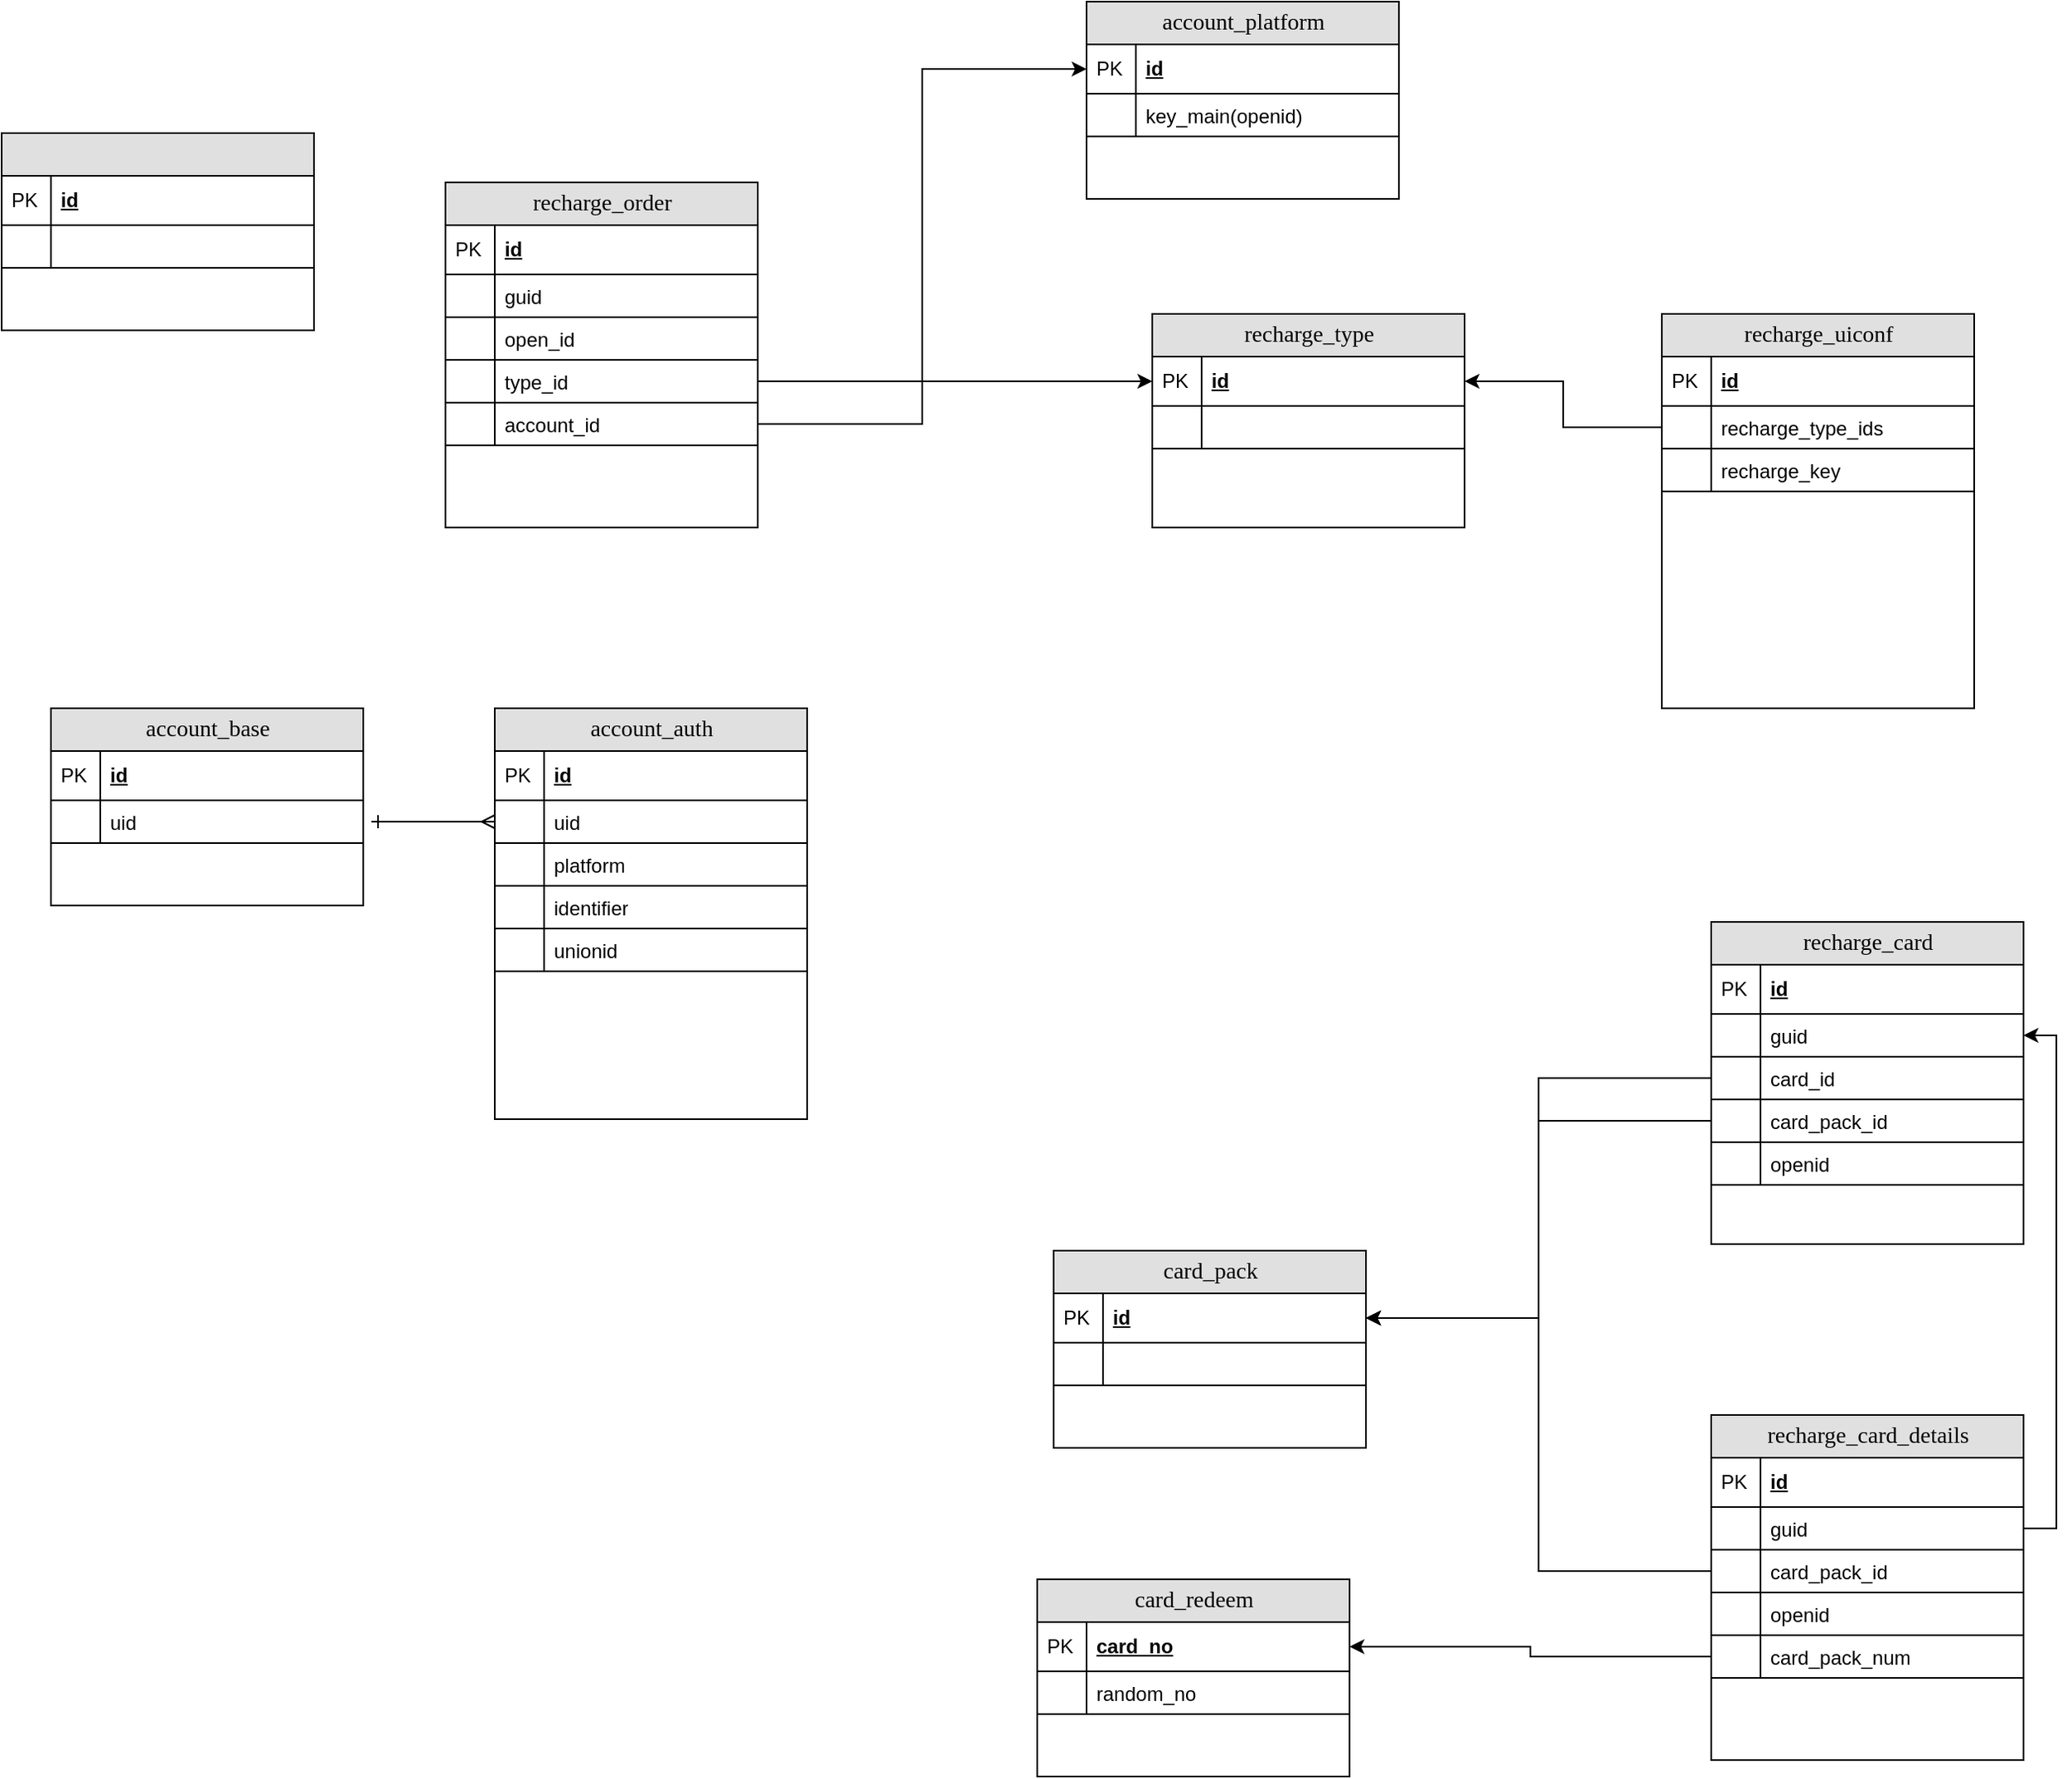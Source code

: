 <mxfile version="14.9.3" type="github">
  <diagram name="Page-1" id="e56a1550-8fbb-45ad-956c-1786394a9013">
    <mxGraphModel dx="1422" dy="1612" grid="1" gridSize="10" guides="1" tooltips="1" connect="1" arrows="1" fold="1" page="1" pageScale="1" pageWidth="1100" pageHeight="850" background="none" math="0" shadow="0">
      <root>
        <mxCell id="0" />
        <mxCell id="1" parent="0" />
        <mxCell id="uE3OYEuJvaQK_ER9NvLX-87" value="account_base" style="swimlane;html=1;fontStyle=0;childLayout=stackLayout;horizontal=1;startSize=26;fillColor=#e0e0e0;horizontalStack=0;resizeParent=1;resizeLast=0;collapsible=1;marginBottom=0;swimlaneFillColor=#ffffff;align=center;rounded=0;shadow=0;comic=0;labelBackgroundColor=none;strokeWidth=1;fontFamily=Verdana;fontSize=14;swimlaneLine=1;" parent="1" vertex="1">
          <mxGeometry x="80" y="250" width="190" height="120" as="geometry">
            <mxRectangle x="220" y="230" width="130" height="26" as="alternateBounds" />
          </mxGeometry>
        </mxCell>
        <mxCell id="uE3OYEuJvaQK_ER9NvLX-88" value="id" style="shape=partialRectangle;top=0;left=0;right=0;bottom=1;html=1;align=left;verticalAlign=middle;fillColor=none;spacingLeft=34;spacingRight=4;whiteSpace=wrap;overflow=hidden;rotatable=0;points=[[0,0.5],[1,0.5]];portConstraint=eastwest;dropTarget=0;fontStyle=5;" parent="uE3OYEuJvaQK_ER9NvLX-87" vertex="1">
          <mxGeometry y="26" width="190" height="30" as="geometry" />
        </mxCell>
        <mxCell id="uE3OYEuJvaQK_ER9NvLX-89" value="PK" style="shape=partialRectangle;top=0;left=0;bottom=0;html=1;fillColor=none;align=left;verticalAlign=middle;spacingLeft=4;spacingRight=4;whiteSpace=wrap;overflow=hidden;rotatable=0;points=[];portConstraint=eastwest;part=1;" parent="uE3OYEuJvaQK_ER9NvLX-88" vertex="1" connectable="0">
          <mxGeometry width="30" height="30" as="geometry" />
        </mxCell>
        <mxCell id="uE3OYEuJvaQK_ER9NvLX-90" value="uid" style="shape=partialRectangle;top=0;left=0;right=0;bottom=1;html=1;align=left;verticalAlign=top;fillColor=none;spacingLeft=34;spacingRight=4;whiteSpace=wrap;overflow=hidden;rotatable=0;points=[[0,0.5],[1,0.5]];portConstraint=eastwest;dropTarget=0;" parent="uE3OYEuJvaQK_ER9NvLX-87" vertex="1">
          <mxGeometry y="56" width="190" height="26" as="geometry" />
        </mxCell>
        <mxCell id="uE3OYEuJvaQK_ER9NvLX-91" value="" style="shape=partialRectangle;top=0;left=0;bottom=0;html=1;fillColor=none;align=left;verticalAlign=top;spacingLeft=4;spacingRight=4;whiteSpace=wrap;overflow=hidden;rotatable=0;points=[];portConstraint=eastwest;part=1;" parent="uE3OYEuJvaQK_ER9NvLX-90" vertex="1" connectable="0">
          <mxGeometry width="30" height="26" as="geometry" />
        </mxCell>
        <mxCell id="uE3OYEuJvaQK_ER9NvLX-147" value="account_auth" style="swimlane;html=1;fontStyle=0;childLayout=stackLayout;horizontal=1;startSize=26;fillColor=#e0e0e0;horizontalStack=0;resizeParent=1;resizeLast=0;collapsible=1;marginBottom=0;swimlaneFillColor=#ffffff;align=center;rounded=0;shadow=0;comic=0;labelBackgroundColor=none;strokeWidth=1;fontFamily=Verdana;fontSize=14;swimlaneLine=1;" parent="1" vertex="1">
          <mxGeometry x="350" y="250" width="190" height="250" as="geometry">
            <mxRectangle x="500" y="230" width="130" height="26" as="alternateBounds" />
          </mxGeometry>
        </mxCell>
        <mxCell id="uE3OYEuJvaQK_ER9NvLX-148" value="id" style="shape=partialRectangle;top=0;left=0;right=0;bottom=1;html=1;align=left;verticalAlign=middle;fillColor=none;spacingLeft=34;spacingRight=4;whiteSpace=wrap;overflow=hidden;rotatable=0;points=[[0,0.5],[1,0.5]];portConstraint=eastwest;dropTarget=0;fontStyle=5;" parent="uE3OYEuJvaQK_ER9NvLX-147" vertex="1">
          <mxGeometry y="26" width="190" height="30" as="geometry" />
        </mxCell>
        <mxCell id="uE3OYEuJvaQK_ER9NvLX-149" value="PK" style="shape=partialRectangle;top=0;left=0;bottom=0;html=1;fillColor=none;align=left;verticalAlign=middle;spacingLeft=4;spacingRight=4;whiteSpace=wrap;overflow=hidden;rotatable=0;points=[];portConstraint=eastwest;part=1;" parent="uE3OYEuJvaQK_ER9NvLX-148" vertex="1" connectable="0">
          <mxGeometry width="30" height="30" as="geometry" />
        </mxCell>
        <mxCell id="uE3OYEuJvaQK_ER9NvLX-150" value="uid" style="shape=partialRectangle;top=0;left=0;right=0;bottom=1;html=1;align=left;verticalAlign=top;fillColor=none;spacingLeft=34;spacingRight=4;whiteSpace=wrap;overflow=hidden;rotatable=0;points=[[0,0.5],[1,0.5]];portConstraint=eastwest;dropTarget=0;" parent="uE3OYEuJvaQK_ER9NvLX-147" vertex="1">
          <mxGeometry y="56" width="190" height="26" as="geometry" />
        </mxCell>
        <mxCell id="uE3OYEuJvaQK_ER9NvLX-151" value="" style="shape=partialRectangle;top=0;left=0;bottom=0;html=1;fillColor=none;align=left;verticalAlign=top;spacingLeft=4;spacingRight=4;whiteSpace=wrap;overflow=hidden;rotatable=0;points=[];portConstraint=eastwest;part=1;" parent="uE3OYEuJvaQK_ER9NvLX-150" vertex="1" connectable="0">
          <mxGeometry width="30" height="26" as="geometry" />
        </mxCell>
        <mxCell id="uE3OYEuJvaQK_ER9NvLX-152" value="platform" style="shape=partialRectangle;top=0;left=0;right=0;bottom=1;html=1;align=left;verticalAlign=top;fillColor=none;spacingLeft=34;spacingRight=4;whiteSpace=wrap;overflow=hidden;rotatable=0;points=[[0,0.5],[1,0.5]];portConstraint=eastwest;dropTarget=0;" parent="uE3OYEuJvaQK_ER9NvLX-147" vertex="1">
          <mxGeometry y="82" width="190" height="26" as="geometry" />
        </mxCell>
        <mxCell id="uE3OYEuJvaQK_ER9NvLX-153" value="" style="shape=partialRectangle;top=0;left=0;bottom=0;html=1;fillColor=none;align=left;verticalAlign=top;spacingLeft=4;spacingRight=4;whiteSpace=wrap;overflow=hidden;rotatable=0;points=[];portConstraint=eastwest;part=1;" parent="uE3OYEuJvaQK_ER9NvLX-152" vertex="1" connectable="0">
          <mxGeometry width="30" height="26" as="geometry" />
        </mxCell>
        <mxCell id="uE3OYEuJvaQK_ER9NvLX-154" value="identifier" style="shape=partialRectangle;top=0;left=0;right=0;bottom=1;html=1;align=left;verticalAlign=top;fillColor=none;spacingLeft=34;spacingRight=4;whiteSpace=wrap;overflow=hidden;rotatable=0;points=[[0,0.5],[1,0.5]];portConstraint=eastwest;dropTarget=0;" parent="uE3OYEuJvaQK_ER9NvLX-147" vertex="1">
          <mxGeometry y="108" width="190" height="26" as="geometry" />
        </mxCell>
        <mxCell id="uE3OYEuJvaQK_ER9NvLX-155" value="" style="shape=partialRectangle;top=0;left=0;bottom=0;html=1;fillColor=none;align=left;verticalAlign=top;spacingLeft=4;spacingRight=4;whiteSpace=wrap;overflow=hidden;rotatable=0;points=[];portConstraint=eastwest;part=1;" parent="uE3OYEuJvaQK_ER9NvLX-154" vertex="1" connectable="0">
          <mxGeometry width="30" height="26" as="geometry" />
        </mxCell>
        <mxCell id="uE3OYEuJvaQK_ER9NvLX-159" value="unionid" style="shape=partialRectangle;top=0;left=0;right=0;bottom=1;html=1;align=left;verticalAlign=top;fillColor=none;spacingLeft=34;spacingRight=4;whiteSpace=wrap;overflow=hidden;rotatable=0;points=[[0,0.5],[1,0.5]];portConstraint=eastwest;dropTarget=0;" parent="uE3OYEuJvaQK_ER9NvLX-147" vertex="1">
          <mxGeometry y="134" width="190" height="26" as="geometry" />
        </mxCell>
        <mxCell id="uE3OYEuJvaQK_ER9NvLX-160" value="" style="shape=partialRectangle;top=0;left=0;bottom=0;html=1;fillColor=none;align=left;verticalAlign=top;spacingLeft=4;spacingRight=4;whiteSpace=wrap;overflow=hidden;rotatable=0;points=[];portConstraint=eastwest;part=1;" parent="uE3OYEuJvaQK_ER9NvLX-159" vertex="1" connectable="0">
          <mxGeometry width="30" height="26" as="geometry" />
        </mxCell>
        <mxCell id="uE3OYEuJvaQK_ER9NvLX-163" value="" style="swimlane;html=1;fontStyle=0;childLayout=stackLayout;horizontal=1;startSize=26;fillColor=#e0e0e0;horizontalStack=0;resizeParent=1;resizeLast=0;collapsible=1;marginBottom=0;swimlaneFillColor=#ffffff;align=center;rounded=0;shadow=0;comic=0;labelBackgroundColor=none;strokeWidth=1;fontFamily=Verdana;fontSize=14;swimlaneLine=1;" parent="1" vertex="1">
          <mxGeometry x="50" y="-100" width="190" height="120" as="geometry" />
        </mxCell>
        <mxCell id="uE3OYEuJvaQK_ER9NvLX-164" value="id" style="shape=partialRectangle;top=0;left=0;right=0;bottom=1;html=1;align=left;verticalAlign=middle;fillColor=none;spacingLeft=34;spacingRight=4;whiteSpace=wrap;overflow=hidden;rotatable=0;points=[[0,0.5],[1,0.5]];portConstraint=eastwest;dropTarget=0;fontStyle=5;" parent="uE3OYEuJvaQK_ER9NvLX-163" vertex="1">
          <mxGeometry y="26" width="190" height="30" as="geometry" />
        </mxCell>
        <mxCell id="uE3OYEuJvaQK_ER9NvLX-165" value="PK" style="shape=partialRectangle;top=0;left=0;bottom=0;html=1;fillColor=none;align=left;verticalAlign=middle;spacingLeft=4;spacingRight=4;whiteSpace=wrap;overflow=hidden;rotatable=0;points=[];portConstraint=eastwest;part=1;" parent="uE3OYEuJvaQK_ER9NvLX-164" vertex="1" connectable="0">
          <mxGeometry width="30" height="30" as="geometry" />
        </mxCell>
        <mxCell id="uE3OYEuJvaQK_ER9NvLX-174" value="" style="shape=partialRectangle;top=0;left=0;right=0;bottom=1;html=1;align=left;verticalAlign=top;fillColor=none;spacingLeft=34;spacingRight=4;whiteSpace=wrap;overflow=hidden;rotatable=0;points=[[0,0.5],[1,0.5]];portConstraint=eastwest;dropTarget=0;" parent="uE3OYEuJvaQK_ER9NvLX-163" vertex="1">
          <mxGeometry y="56" width="190" height="26" as="geometry" />
        </mxCell>
        <mxCell id="uE3OYEuJvaQK_ER9NvLX-175" value="" style="shape=partialRectangle;top=0;left=0;bottom=0;html=1;fillColor=none;align=left;verticalAlign=top;spacingLeft=4;spacingRight=4;whiteSpace=wrap;overflow=hidden;rotatable=0;points=[];portConstraint=eastwest;part=1;" parent="uE3OYEuJvaQK_ER9NvLX-174" vertex="1" connectable="0">
          <mxGeometry width="30" height="26" as="geometry" />
        </mxCell>
        <mxCell id="uE3OYEuJvaQK_ER9NvLX-178" style="edgeStyle=orthogonalEdgeStyle;rounded=0;jumpStyle=arc;orthogonalLoop=1;jettySize=auto;html=1;fontSize=10;startArrow=ERmany;startFill=0;endArrow=ERone;endFill=0;endSize=6;targetPerimeterSpacing=5;strokeWidth=1;" parent="1" source="uE3OYEuJvaQK_ER9NvLX-150" target="uE3OYEuJvaQK_ER9NvLX-90" edge="1">
          <mxGeometry relative="1" as="geometry" />
        </mxCell>
        <mxCell id="tM548SRhyWUISe5AVc8f-1" value="recharge_uiconf" style="swimlane;html=1;fontStyle=0;childLayout=stackLayout;horizontal=1;startSize=26;fillColor=#e0e0e0;horizontalStack=0;resizeParent=1;resizeLast=0;collapsible=1;marginBottom=0;swimlaneFillColor=#ffffff;align=center;rounded=0;shadow=0;comic=0;labelBackgroundColor=none;strokeWidth=1;fontFamily=Verdana;fontSize=14;swimlaneLine=1;" vertex="1" parent="1">
          <mxGeometry x="1060" y="10" width="190" height="240" as="geometry">
            <mxRectangle x="500" y="230" width="130" height="26" as="alternateBounds" />
          </mxGeometry>
        </mxCell>
        <mxCell id="tM548SRhyWUISe5AVc8f-2" value="id" style="shape=partialRectangle;top=0;left=0;right=0;bottom=1;html=1;align=left;verticalAlign=middle;fillColor=none;spacingLeft=34;spacingRight=4;whiteSpace=wrap;overflow=hidden;rotatable=0;points=[[0,0.5],[1,0.5]];portConstraint=eastwest;dropTarget=0;fontStyle=5;" vertex="1" parent="tM548SRhyWUISe5AVc8f-1">
          <mxGeometry y="26" width="190" height="30" as="geometry" />
        </mxCell>
        <mxCell id="tM548SRhyWUISe5AVc8f-3" value="PK" style="shape=partialRectangle;top=0;left=0;bottom=0;html=1;fillColor=none;align=left;verticalAlign=middle;spacingLeft=4;spacingRight=4;whiteSpace=wrap;overflow=hidden;rotatable=0;points=[];portConstraint=eastwest;part=1;" vertex="1" connectable="0" parent="tM548SRhyWUISe5AVc8f-2">
          <mxGeometry width="30" height="30" as="geometry" />
        </mxCell>
        <mxCell id="tM548SRhyWUISe5AVc8f-10" value="recharge_type_ids" style="shape=partialRectangle;top=0;left=0;right=0;bottom=1;html=1;align=left;verticalAlign=top;fillColor=none;spacingLeft=34;spacingRight=4;whiteSpace=wrap;overflow=hidden;rotatable=0;points=[[0,0.5],[1,0.5]];portConstraint=eastwest;dropTarget=0;" vertex="1" parent="tM548SRhyWUISe5AVc8f-1">
          <mxGeometry y="56" width="190" height="26" as="geometry" />
        </mxCell>
        <mxCell id="tM548SRhyWUISe5AVc8f-11" value="" style="shape=partialRectangle;top=0;left=0;bottom=0;html=1;fillColor=none;align=left;verticalAlign=top;spacingLeft=4;spacingRight=4;whiteSpace=wrap;overflow=hidden;rotatable=0;points=[];portConstraint=eastwest;part=1;" vertex="1" connectable="0" parent="tM548SRhyWUISe5AVc8f-10">
          <mxGeometry width="30" height="26" as="geometry" />
        </mxCell>
        <mxCell id="tM548SRhyWUISe5AVc8f-28" value="recharge_key" style="shape=partialRectangle;top=0;left=0;right=0;bottom=1;html=1;align=left;verticalAlign=top;fillColor=none;spacingLeft=34;spacingRight=4;whiteSpace=wrap;overflow=hidden;rotatable=0;points=[[0,0.5],[1,0.5]];portConstraint=eastwest;dropTarget=0;" vertex="1" parent="tM548SRhyWUISe5AVc8f-1">
          <mxGeometry y="82" width="190" height="26" as="geometry" />
        </mxCell>
        <mxCell id="tM548SRhyWUISe5AVc8f-29" value="" style="shape=partialRectangle;top=0;left=0;bottom=0;html=1;fillColor=none;align=left;verticalAlign=top;spacingLeft=4;spacingRight=4;whiteSpace=wrap;overflow=hidden;rotatable=0;points=[];portConstraint=eastwest;part=1;" vertex="1" connectable="0" parent="tM548SRhyWUISe5AVc8f-28">
          <mxGeometry width="30" height="26" as="geometry" />
        </mxCell>
        <mxCell id="tM548SRhyWUISe5AVc8f-12" value="recharge_type" style="swimlane;html=1;fontStyle=0;childLayout=stackLayout;horizontal=1;startSize=26;fillColor=#e0e0e0;horizontalStack=0;resizeParent=1;resizeLast=0;collapsible=1;marginBottom=0;swimlaneFillColor=#ffffff;align=center;rounded=0;shadow=0;comic=0;labelBackgroundColor=none;strokeWidth=1;fontFamily=Verdana;fontSize=14;swimlaneLine=1;" vertex="1" parent="1">
          <mxGeometry x="750" y="10" width="190" height="130" as="geometry">
            <mxRectangle x="500" y="230" width="130" height="26" as="alternateBounds" />
          </mxGeometry>
        </mxCell>
        <mxCell id="tM548SRhyWUISe5AVc8f-13" value="id" style="shape=partialRectangle;top=0;left=0;right=0;bottom=1;html=1;align=left;verticalAlign=middle;fillColor=none;spacingLeft=34;spacingRight=4;whiteSpace=wrap;overflow=hidden;rotatable=0;points=[[0,0.5],[1,0.5]];portConstraint=eastwest;dropTarget=0;fontStyle=5;" vertex="1" parent="tM548SRhyWUISe5AVc8f-12">
          <mxGeometry y="26" width="190" height="30" as="geometry" />
        </mxCell>
        <mxCell id="tM548SRhyWUISe5AVc8f-14" value="PK" style="shape=partialRectangle;top=0;left=0;bottom=0;html=1;fillColor=none;align=left;verticalAlign=middle;spacingLeft=4;spacingRight=4;whiteSpace=wrap;overflow=hidden;rotatable=0;points=[];portConstraint=eastwest;part=1;" vertex="1" connectable="0" parent="tM548SRhyWUISe5AVc8f-13">
          <mxGeometry width="30" height="30" as="geometry" />
        </mxCell>
        <mxCell id="tM548SRhyWUISe5AVc8f-15" value="" style="shape=partialRectangle;top=0;left=0;right=0;bottom=1;html=1;align=left;verticalAlign=top;fillColor=none;spacingLeft=34;spacingRight=4;whiteSpace=wrap;overflow=hidden;rotatable=0;points=[[0,0.5],[1,0.5]];portConstraint=eastwest;dropTarget=0;" vertex="1" parent="tM548SRhyWUISe5AVc8f-12">
          <mxGeometry y="56" width="190" height="26" as="geometry" />
        </mxCell>
        <mxCell id="tM548SRhyWUISe5AVc8f-16" value="" style="shape=partialRectangle;top=0;left=0;bottom=0;html=1;fillColor=none;align=left;verticalAlign=top;spacingLeft=4;spacingRight=4;whiteSpace=wrap;overflow=hidden;rotatable=0;points=[];portConstraint=eastwest;part=1;" vertex="1" connectable="0" parent="tM548SRhyWUISe5AVc8f-15">
          <mxGeometry width="30" height="26" as="geometry" />
        </mxCell>
        <mxCell id="tM548SRhyWUISe5AVc8f-17" style="edgeStyle=orthogonalEdgeStyle;rounded=0;orthogonalLoop=1;jettySize=auto;html=1;exitX=0;exitY=0.5;exitDx=0;exitDy=0;entryX=1;entryY=0.5;entryDx=0;entryDy=0;" edge="1" parent="1" source="tM548SRhyWUISe5AVc8f-10" target="tM548SRhyWUISe5AVc8f-13">
          <mxGeometry relative="1" as="geometry">
            <mxPoint x="790" y="239" as="targetPoint" />
          </mxGeometry>
        </mxCell>
        <mxCell id="tM548SRhyWUISe5AVc8f-18" value="recharge_order" style="swimlane;html=1;fontStyle=0;childLayout=stackLayout;horizontal=1;startSize=26;fillColor=#e0e0e0;horizontalStack=0;resizeParent=1;resizeLast=0;collapsible=1;marginBottom=0;swimlaneFillColor=#ffffff;align=center;rounded=0;shadow=0;comic=0;labelBackgroundColor=none;strokeWidth=1;fontFamily=Verdana;fontSize=14;swimlaneLine=1;" vertex="1" parent="1">
          <mxGeometry x="320" y="-70" width="190" height="210" as="geometry">
            <mxRectangle x="220" y="230" width="130" height="26" as="alternateBounds" />
          </mxGeometry>
        </mxCell>
        <mxCell id="tM548SRhyWUISe5AVc8f-19" value="id" style="shape=partialRectangle;top=0;left=0;right=0;bottom=1;html=1;align=left;verticalAlign=middle;fillColor=none;spacingLeft=34;spacingRight=4;whiteSpace=wrap;overflow=hidden;rotatable=0;points=[[0,0.5],[1,0.5]];portConstraint=eastwest;dropTarget=0;fontStyle=5;" vertex="1" parent="tM548SRhyWUISe5AVc8f-18">
          <mxGeometry y="26" width="190" height="30" as="geometry" />
        </mxCell>
        <mxCell id="tM548SRhyWUISe5AVc8f-20" value="PK" style="shape=partialRectangle;top=0;left=0;bottom=0;html=1;fillColor=none;align=left;verticalAlign=middle;spacingLeft=4;spacingRight=4;whiteSpace=wrap;overflow=hidden;rotatable=0;points=[];portConstraint=eastwest;part=1;" vertex="1" connectable="0" parent="tM548SRhyWUISe5AVc8f-19">
          <mxGeometry width="30" height="30" as="geometry" />
        </mxCell>
        <mxCell id="tM548SRhyWUISe5AVc8f-21" value="guid" style="shape=partialRectangle;top=0;left=0;right=0;bottom=1;html=1;align=left;verticalAlign=top;fillColor=none;spacingLeft=34;spacingRight=4;whiteSpace=wrap;overflow=hidden;rotatable=0;points=[[0,0.5],[1,0.5]];portConstraint=eastwest;dropTarget=0;" vertex="1" parent="tM548SRhyWUISe5AVc8f-18">
          <mxGeometry y="56" width="190" height="26" as="geometry" />
        </mxCell>
        <mxCell id="tM548SRhyWUISe5AVc8f-22" value="" style="shape=partialRectangle;top=0;left=0;bottom=0;html=1;fillColor=none;align=left;verticalAlign=top;spacingLeft=4;spacingRight=4;whiteSpace=wrap;overflow=hidden;rotatable=0;points=[];portConstraint=eastwest;part=1;" vertex="1" connectable="0" parent="tM548SRhyWUISe5AVc8f-21">
          <mxGeometry width="30" height="26" as="geometry" />
        </mxCell>
        <mxCell id="tM548SRhyWUISe5AVc8f-23" value="open_id" style="shape=partialRectangle;top=0;left=0;right=0;bottom=1;html=1;align=left;verticalAlign=top;fillColor=none;spacingLeft=34;spacingRight=4;whiteSpace=wrap;overflow=hidden;rotatable=0;points=[[0,0.5],[1,0.5]];portConstraint=eastwest;dropTarget=0;" vertex="1" parent="tM548SRhyWUISe5AVc8f-18">
          <mxGeometry y="82" width="190" height="26" as="geometry" />
        </mxCell>
        <mxCell id="tM548SRhyWUISe5AVc8f-24" value="" style="shape=partialRectangle;top=0;left=0;bottom=0;html=1;fillColor=none;align=left;verticalAlign=top;spacingLeft=4;spacingRight=4;whiteSpace=wrap;overflow=hidden;rotatable=0;points=[];portConstraint=eastwest;part=1;" vertex="1" connectable="0" parent="tM548SRhyWUISe5AVc8f-23">
          <mxGeometry width="30" height="26" as="geometry" />
        </mxCell>
        <mxCell id="tM548SRhyWUISe5AVc8f-25" value="type_id" style="shape=partialRectangle;top=0;left=0;right=0;bottom=1;html=1;align=left;verticalAlign=top;fillColor=none;spacingLeft=34;spacingRight=4;whiteSpace=wrap;overflow=hidden;rotatable=0;points=[[0,0.5],[1,0.5]];portConstraint=eastwest;dropTarget=0;" vertex="1" parent="tM548SRhyWUISe5AVc8f-18">
          <mxGeometry y="108" width="190" height="26" as="geometry" />
        </mxCell>
        <mxCell id="tM548SRhyWUISe5AVc8f-26" value="" style="shape=partialRectangle;top=0;left=0;bottom=0;html=1;fillColor=none;align=left;verticalAlign=top;spacingLeft=4;spacingRight=4;whiteSpace=wrap;overflow=hidden;rotatable=0;points=[];portConstraint=eastwest;part=1;" vertex="1" connectable="0" parent="tM548SRhyWUISe5AVc8f-25">
          <mxGeometry width="30" height="26" as="geometry" />
        </mxCell>
        <mxCell id="tM548SRhyWUISe5AVc8f-40" value="account_id" style="shape=partialRectangle;top=0;left=0;right=0;bottom=1;html=1;align=left;verticalAlign=top;fillColor=none;spacingLeft=34;spacingRight=4;whiteSpace=wrap;overflow=hidden;rotatable=0;points=[[0,0.5],[1,0.5]];portConstraint=eastwest;dropTarget=0;" vertex="1" parent="tM548SRhyWUISe5AVc8f-18">
          <mxGeometry y="134" width="190" height="26" as="geometry" />
        </mxCell>
        <mxCell id="tM548SRhyWUISe5AVc8f-41" value="" style="shape=partialRectangle;top=0;left=0;bottom=0;html=1;fillColor=none;align=left;verticalAlign=top;spacingLeft=4;spacingRight=4;whiteSpace=wrap;overflow=hidden;rotatable=0;points=[];portConstraint=eastwest;part=1;" vertex="1" connectable="0" parent="tM548SRhyWUISe5AVc8f-40">
          <mxGeometry width="30" height="26" as="geometry" />
        </mxCell>
        <mxCell id="tM548SRhyWUISe5AVc8f-27" style="edgeStyle=orthogonalEdgeStyle;rounded=0;orthogonalLoop=1;jettySize=auto;html=1;entryX=0;entryY=0.5;entryDx=0;entryDy=0;" edge="1" parent="1" source="tM548SRhyWUISe5AVc8f-25" target="tM548SRhyWUISe5AVc8f-13">
          <mxGeometry relative="1" as="geometry" />
        </mxCell>
        <mxCell id="tM548SRhyWUISe5AVc8f-35" value="account_platform" style="swimlane;html=1;fontStyle=0;childLayout=stackLayout;horizontal=1;startSize=26;fillColor=#e0e0e0;horizontalStack=0;resizeParent=1;resizeLast=0;collapsible=1;marginBottom=0;swimlaneFillColor=#ffffff;align=center;rounded=0;shadow=0;comic=0;labelBackgroundColor=none;strokeWidth=1;fontFamily=Verdana;fontSize=14;swimlaneLine=1;" vertex="1" parent="1">
          <mxGeometry x="710" y="-180" width="190" height="120" as="geometry" />
        </mxCell>
        <mxCell id="tM548SRhyWUISe5AVc8f-36" value="id" style="shape=partialRectangle;top=0;left=0;right=0;bottom=1;html=1;align=left;verticalAlign=middle;fillColor=none;spacingLeft=34;spacingRight=4;whiteSpace=wrap;overflow=hidden;rotatable=0;points=[[0,0.5],[1,0.5]];portConstraint=eastwest;dropTarget=0;fontStyle=5;" vertex="1" parent="tM548SRhyWUISe5AVc8f-35">
          <mxGeometry y="26" width="190" height="30" as="geometry" />
        </mxCell>
        <mxCell id="tM548SRhyWUISe5AVc8f-37" value="PK" style="shape=partialRectangle;top=0;left=0;bottom=0;html=1;fillColor=none;align=left;verticalAlign=middle;spacingLeft=4;spacingRight=4;whiteSpace=wrap;overflow=hidden;rotatable=0;points=[];portConstraint=eastwest;part=1;" vertex="1" connectable="0" parent="tM548SRhyWUISe5AVc8f-36">
          <mxGeometry width="30" height="30" as="geometry" />
        </mxCell>
        <mxCell id="tM548SRhyWUISe5AVc8f-38" value="key_main(openid)" style="shape=partialRectangle;top=0;left=0;right=0;bottom=1;html=1;align=left;verticalAlign=top;fillColor=none;spacingLeft=34;spacingRight=4;whiteSpace=wrap;overflow=hidden;rotatable=0;points=[[0,0.5],[1,0.5]];portConstraint=eastwest;dropTarget=0;" vertex="1" parent="tM548SRhyWUISe5AVc8f-35">
          <mxGeometry y="56" width="190" height="26" as="geometry" />
        </mxCell>
        <mxCell id="tM548SRhyWUISe5AVc8f-39" value="" style="shape=partialRectangle;top=0;left=0;bottom=0;html=1;fillColor=none;align=left;verticalAlign=top;spacingLeft=4;spacingRight=4;whiteSpace=wrap;overflow=hidden;rotatable=0;points=[];portConstraint=eastwest;part=1;" vertex="1" connectable="0" parent="tM548SRhyWUISe5AVc8f-38">
          <mxGeometry width="30" height="26" as="geometry" />
        </mxCell>
        <mxCell id="tM548SRhyWUISe5AVc8f-42" style="edgeStyle=orthogonalEdgeStyle;rounded=0;orthogonalLoop=1;jettySize=auto;html=1;entryX=0;entryY=0.5;entryDx=0;entryDy=0;" edge="1" parent="1" source="tM548SRhyWUISe5AVc8f-40" target="tM548SRhyWUISe5AVc8f-36">
          <mxGeometry relative="1" as="geometry" />
        </mxCell>
        <mxCell id="tM548SRhyWUISe5AVc8f-43" value="card_pack" style="swimlane;html=1;fontStyle=0;childLayout=stackLayout;horizontal=1;startSize=26;fillColor=#e0e0e0;horizontalStack=0;resizeParent=1;resizeLast=0;collapsible=1;marginBottom=0;swimlaneFillColor=#ffffff;align=center;rounded=0;shadow=0;comic=0;labelBackgroundColor=none;strokeWidth=1;fontFamily=Verdana;fontSize=14;swimlaneLine=1;" vertex="1" parent="1">
          <mxGeometry x="690" y="580" width="190" height="120" as="geometry" />
        </mxCell>
        <mxCell id="tM548SRhyWUISe5AVc8f-44" value="id" style="shape=partialRectangle;top=0;left=0;right=0;bottom=1;html=1;align=left;verticalAlign=middle;fillColor=none;spacingLeft=34;spacingRight=4;whiteSpace=wrap;overflow=hidden;rotatable=0;points=[[0,0.5],[1,0.5]];portConstraint=eastwest;dropTarget=0;fontStyle=5;" vertex="1" parent="tM548SRhyWUISe5AVc8f-43">
          <mxGeometry y="26" width="190" height="30" as="geometry" />
        </mxCell>
        <mxCell id="tM548SRhyWUISe5AVc8f-45" value="PK" style="shape=partialRectangle;top=0;left=0;bottom=0;html=1;fillColor=none;align=left;verticalAlign=middle;spacingLeft=4;spacingRight=4;whiteSpace=wrap;overflow=hidden;rotatable=0;points=[];portConstraint=eastwest;part=1;" vertex="1" connectable="0" parent="tM548SRhyWUISe5AVc8f-44">
          <mxGeometry width="30" height="30" as="geometry" />
        </mxCell>
        <mxCell id="tM548SRhyWUISe5AVc8f-46" value="" style="shape=partialRectangle;top=0;left=0;right=0;bottom=1;html=1;align=left;verticalAlign=top;fillColor=none;spacingLeft=34;spacingRight=4;whiteSpace=wrap;overflow=hidden;rotatable=0;points=[[0,0.5],[1,0.5]];portConstraint=eastwest;dropTarget=0;" vertex="1" parent="tM548SRhyWUISe5AVc8f-43">
          <mxGeometry y="56" width="190" height="26" as="geometry" />
        </mxCell>
        <mxCell id="tM548SRhyWUISe5AVc8f-47" value="" style="shape=partialRectangle;top=0;left=0;bottom=0;html=1;fillColor=none;align=left;verticalAlign=top;spacingLeft=4;spacingRight=4;whiteSpace=wrap;overflow=hidden;rotatable=0;points=[];portConstraint=eastwest;part=1;" vertex="1" connectable="0" parent="tM548SRhyWUISe5AVc8f-46">
          <mxGeometry width="30" height="26" as="geometry" />
        </mxCell>
        <mxCell id="tM548SRhyWUISe5AVc8f-48" value="recharge_card_details" style="swimlane;html=1;fontStyle=0;childLayout=stackLayout;horizontal=1;startSize=26;fillColor=#e0e0e0;horizontalStack=0;resizeParent=1;resizeLast=0;collapsible=1;marginBottom=0;swimlaneFillColor=#ffffff;align=center;rounded=0;shadow=0;comic=0;labelBackgroundColor=none;strokeWidth=1;fontFamily=Verdana;fontSize=14;swimlaneLine=1;" vertex="1" parent="1">
          <mxGeometry x="1090" y="680" width="190" height="210" as="geometry" />
        </mxCell>
        <mxCell id="tM548SRhyWUISe5AVc8f-49" value="id" style="shape=partialRectangle;top=0;left=0;right=0;bottom=1;html=1;align=left;verticalAlign=middle;fillColor=none;spacingLeft=34;spacingRight=4;whiteSpace=wrap;overflow=hidden;rotatable=0;points=[[0,0.5],[1,0.5]];portConstraint=eastwest;dropTarget=0;fontStyle=5;" vertex="1" parent="tM548SRhyWUISe5AVc8f-48">
          <mxGeometry y="26" width="190" height="30" as="geometry" />
        </mxCell>
        <mxCell id="tM548SRhyWUISe5AVc8f-50" value="PK" style="shape=partialRectangle;top=0;left=0;bottom=0;html=1;fillColor=none;align=left;verticalAlign=middle;spacingLeft=4;spacingRight=4;whiteSpace=wrap;overflow=hidden;rotatable=0;points=[];portConstraint=eastwest;part=1;" vertex="1" connectable="0" parent="tM548SRhyWUISe5AVc8f-49">
          <mxGeometry width="30" height="30" as="geometry" />
        </mxCell>
        <mxCell id="tM548SRhyWUISe5AVc8f-80" value="guid" style="shape=partialRectangle;top=0;left=0;right=0;bottom=1;html=1;align=left;verticalAlign=top;fillColor=none;spacingLeft=34;spacingRight=4;whiteSpace=wrap;overflow=hidden;rotatable=0;points=[[0,0.5],[1,0.5]];portConstraint=eastwest;dropTarget=0;" vertex="1" parent="tM548SRhyWUISe5AVc8f-48">
          <mxGeometry y="56" width="190" height="26" as="geometry" />
        </mxCell>
        <mxCell id="tM548SRhyWUISe5AVc8f-81" value="" style="shape=partialRectangle;top=0;left=0;bottom=0;html=1;fillColor=none;align=left;verticalAlign=top;spacingLeft=4;spacingRight=4;whiteSpace=wrap;overflow=hidden;rotatable=0;points=[];portConstraint=eastwest;part=1;" vertex="1" connectable="0" parent="tM548SRhyWUISe5AVc8f-80">
          <mxGeometry width="30" height="26" as="geometry" />
        </mxCell>
        <mxCell id="tM548SRhyWUISe5AVc8f-51" value="card_pack_id" style="shape=partialRectangle;top=0;left=0;right=0;bottom=1;html=1;align=left;verticalAlign=top;fillColor=none;spacingLeft=34;spacingRight=4;whiteSpace=wrap;overflow=hidden;rotatable=0;points=[[0,0.5],[1,0.5]];portConstraint=eastwest;dropTarget=0;" vertex="1" parent="tM548SRhyWUISe5AVc8f-48">
          <mxGeometry y="82" width="190" height="26" as="geometry" />
        </mxCell>
        <mxCell id="tM548SRhyWUISe5AVc8f-52" value="" style="shape=partialRectangle;top=0;left=0;bottom=0;html=1;fillColor=none;align=left;verticalAlign=top;spacingLeft=4;spacingRight=4;whiteSpace=wrap;overflow=hidden;rotatable=0;points=[];portConstraint=eastwest;part=1;" vertex="1" connectable="0" parent="tM548SRhyWUISe5AVc8f-51">
          <mxGeometry width="30" height="26" as="geometry" />
        </mxCell>
        <mxCell id="tM548SRhyWUISe5AVc8f-54" value="openid" style="shape=partialRectangle;top=0;left=0;right=0;bottom=1;html=1;align=left;verticalAlign=top;fillColor=none;spacingLeft=34;spacingRight=4;whiteSpace=wrap;overflow=hidden;rotatable=0;points=[[0,0.5],[1,0.5]];portConstraint=eastwest;dropTarget=0;" vertex="1" parent="tM548SRhyWUISe5AVc8f-48">
          <mxGeometry y="108" width="190" height="26" as="geometry" />
        </mxCell>
        <mxCell id="tM548SRhyWUISe5AVc8f-55" value="" style="shape=partialRectangle;top=0;left=0;bottom=0;html=1;fillColor=none;align=left;verticalAlign=top;spacingLeft=4;spacingRight=4;whiteSpace=wrap;overflow=hidden;rotatable=0;points=[];portConstraint=eastwest;part=1;" vertex="1" connectable="0" parent="tM548SRhyWUISe5AVc8f-54">
          <mxGeometry width="30" height="26" as="geometry" />
        </mxCell>
        <mxCell id="tM548SRhyWUISe5AVc8f-83" value="card_pack_num" style="shape=partialRectangle;top=0;left=0;right=0;bottom=1;html=1;align=left;verticalAlign=top;fillColor=none;spacingLeft=34;spacingRight=4;whiteSpace=wrap;overflow=hidden;rotatable=0;points=[[0,0.5],[1,0.5]];portConstraint=eastwest;dropTarget=0;" vertex="1" parent="tM548SRhyWUISe5AVc8f-48">
          <mxGeometry y="134" width="190" height="26" as="geometry" />
        </mxCell>
        <mxCell id="tM548SRhyWUISe5AVc8f-84" value="" style="shape=partialRectangle;top=0;left=0;bottom=0;html=1;fillColor=none;align=left;verticalAlign=top;spacingLeft=4;spacingRight=4;whiteSpace=wrap;overflow=hidden;rotatable=0;points=[];portConstraint=eastwest;part=1;" vertex="1" connectable="0" parent="tM548SRhyWUISe5AVc8f-83">
          <mxGeometry width="30" height="26" as="geometry" />
        </mxCell>
        <mxCell id="tM548SRhyWUISe5AVc8f-53" style="edgeStyle=orthogonalEdgeStyle;rounded=0;orthogonalLoop=1;jettySize=auto;html=1;exitX=0;exitY=0.5;exitDx=0;exitDy=0;" edge="1" parent="1" source="tM548SRhyWUISe5AVc8f-51" target="tM548SRhyWUISe5AVc8f-44">
          <mxGeometry relative="1" as="geometry" />
        </mxCell>
        <mxCell id="tM548SRhyWUISe5AVc8f-58" value="recharge_card" style="swimlane;html=1;fontStyle=0;childLayout=stackLayout;horizontal=1;startSize=26;fillColor=#e0e0e0;horizontalStack=0;resizeParent=1;resizeLast=0;collapsible=1;marginBottom=0;swimlaneFillColor=#ffffff;align=center;rounded=0;shadow=0;comic=0;labelBackgroundColor=none;strokeWidth=1;fontFamily=Verdana;fontSize=14;swimlaneLine=1;" vertex="1" parent="1">
          <mxGeometry x="1090" y="380" width="190" height="196" as="geometry" />
        </mxCell>
        <mxCell id="tM548SRhyWUISe5AVc8f-59" value="id" style="shape=partialRectangle;top=0;left=0;right=0;bottom=1;html=1;align=left;verticalAlign=middle;fillColor=none;spacingLeft=34;spacingRight=4;whiteSpace=wrap;overflow=hidden;rotatable=0;points=[[0,0.5],[1,0.5]];portConstraint=eastwest;dropTarget=0;fontStyle=5;" vertex="1" parent="tM548SRhyWUISe5AVc8f-58">
          <mxGeometry y="26" width="190" height="30" as="geometry" />
        </mxCell>
        <mxCell id="tM548SRhyWUISe5AVc8f-60" value="PK" style="shape=partialRectangle;top=0;left=0;bottom=0;html=1;fillColor=none;align=left;verticalAlign=middle;spacingLeft=4;spacingRight=4;whiteSpace=wrap;overflow=hidden;rotatable=0;points=[];portConstraint=eastwest;part=1;" vertex="1" connectable="0" parent="tM548SRhyWUISe5AVc8f-59">
          <mxGeometry width="30" height="30" as="geometry" />
        </mxCell>
        <mxCell id="tM548SRhyWUISe5AVc8f-78" value="guid" style="shape=partialRectangle;top=0;left=0;right=0;bottom=1;html=1;align=left;verticalAlign=top;fillColor=none;spacingLeft=34;spacingRight=4;whiteSpace=wrap;overflow=hidden;rotatable=0;points=[[0,0.5],[1,0.5]];portConstraint=eastwest;dropTarget=0;" vertex="1" parent="tM548SRhyWUISe5AVc8f-58">
          <mxGeometry y="56" width="190" height="26" as="geometry" />
        </mxCell>
        <mxCell id="tM548SRhyWUISe5AVc8f-79" value="" style="shape=partialRectangle;top=0;left=0;bottom=0;html=1;fillColor=none;align=left;verticalAlign=top;spacingLeft=4;spacingRight=4;whiteSpace=wrap;overflow=hidden;rotatable=0;points=[];portConstraint=eastwest;part=1;" vertex="1" connectable="0" parent="tM548SRhyWUISe5AVc8f-78">
          <mxGeometry width="30" height="26" as="geometry" />
        </mxCell>
        <mxCell id="tM548SRhyWUISe5AVc8f-61" value="card_id" style="shape=partialRectangle;top=0;left=0;right=0;bottom=1;html=1;align=left;verticalAlign=top;fillColor=none;spacingLeft=34;spacingRight=4;whiteSpace=wrap;overflow=hidden;rotatable=0;points=[[0,0.5],[1,0.5]];portConstraint=eastwest;dropTarget=0;" vertex="1" parent="tM548SRhyWUISe5AVc8f-58">
          <mxGeometry y="82" width="190" height="26" as="geometry" />
        </mxCell>
        <mxCell id="tM548SRhyWUISe5AVc8f-62" value="" style="shape=partialRectangle;top=0;left=0;bottom=0;html=1;fillColor=none;align=left;verticalAlign=top;spacingLeft=4;spacingRight=4;whiteSpace=wrap;overflow=hidden;rotatable=0;points=[];portConstraint=eastwest;part=1;" vertex="1" connectable="0" parent="tM548SRhyWUISe5AVc8f-61">
          <mxGeometry width="30" height="26" as="geometry" />
        </mxCell>
        <mxCell id="tM548SRhyWUISe5AVc8f-66" value="card_pack_id" style="shape=partialRectangle;top=0;left=0;right=0;bottom=1;html=1;align=left;verticalAlign=top;fillColor=none;spacingLeft=34;spacingRight=4;whiteSpace=wrap;overflow=hidden;rotatable=0;points=[[0,0.5],[1,0.5]];portConstraint=eastwest;dropTarget=0;" vertex="1" parent="tM548SRhyWUISe5AVc8f-58">
          <mxGeometry y="108" width="190" height="26" as="geometry" />
        </mxCell>
        <mxCell id="tM548SRhyWUISe5AVc8f-67" value="" style="shape=partialRectangle;top=0;left=0;bottom=0;html=1;fillColor=none;align=left;verticalAlign=top;spacingLeft=4;spacingRight=4;whiteSpace=wrap;overflow=hidden;rotatable=0;points=[];portConstraint=eastwest;part=1;" vertex="1" connectable="0" parent="tM548SRhyWUISe5AVc8f-66">
          <mxGeometry width="30" height="26" as="geometry" />
        </mxCell>
        <mxCell id="tM548SRhyWUISe5AVc8f-70" value="openid" style="shape=partialRectangle;top=0;left=0;right=0;bottom=1;html=1;align=left;verticalAlign=top;fillColor=none;spacingLeft=34;spacingRight=4;whiteSpace=wrap;overflow=hidden;rotatable=0;points=[[0,0.5],[1,0.5]];portConstraint=eastwest;dropTarget=0;" vertex="1" parent="tM548SRhyWUISe5AVc8f-58">
          <mxGeometry y="134" width="190" height="26" as="geometry" />
        </mxCell>
        <mxCell id="tM548SRhyWUISe5AVc8f-71" value="" style="shape=partialRectangle;top=0;left=0;bottom=0;html=1;fillColor=none;align=left;verticalAlign=top;spacingLeft=4;spacingRight=4;whiteSpace=wrap;overflow=hidden;rotatable=0;points=[];portConstraint=eastwest;part=1;" vertex="1" connectable="0" parent="tM548SRhyWUISe5AVc8f-70">
          <mxGeometry width="30" height="26" as="geometry" />
        </mxCell>
        <mxCell id="tM548SRhyWUISe5AVc8f-68" style="edgeStyle=orthogonalEdgeStyle;rounded=0;orthogonalLoop=1;jettySize=auto;html=1;exitX=0;exitY=0.5;exitDx=0;exitDy=0;entryX=1;entryY=0.5;entryDx=0;entryDy=0;" edge="1" parent="1" source="tM548SRhyWUISe5AVc8f-61" target="tM548SRhyWUISe5AVc8f-44">
          <mxGeometry relative="1" as="geometry" />
        </mxCell>
        <mxCell id="tM548SRhyWUISe5AVc8f-69" style="edgeStyle=orthogonalEdgeStyle;rounded=0;orthogonalLoop=1;jettySize=auto;html=1;exitX=0;exitY=0.5;exitDx=0;exitDy=0;" edge="1" parent="1" source="tM548SRhyWUISe5AVc8f-66" target="tM548SRhyWUISe5AVc8f-44">
          <mxGeometry relative="1" as="geometry" />
        </mxCell>
        <mxCell id="tM548SRhyWUISe5AVc8f-72" value="card_redeem" style="swimlane;html=1;fontStyle=0;childLayout=stackLayout;horizontal=1;startSize=26;fillColor=#e0e0e0;horizontalStack=0;resizeParent=1;resizeLast=0;collapsible=1;marginBottom=0;swimlaneFillColor=#ffffff;align=center;rounded=0;shadow=0;comic=0;labelBackgroundColor=none;strokeWidth=1;fontFamily=Verdana;fontSize=14;swimlaneLine=1;" vertex="1" parent="1">
          <mxGeometry x="680" y="780" width="190" height="120" as="geometry" />
        </mxCell>
        <mxCell id="tM548SRhyWUISe5AVc8f-73" value="card_no" style="shape=partialRectangle;top=0;left=0;right=0;bottom=1;html=1;align=left;verticalAlign=middle;fillColor=none;spacingLeft=34;spacingRight=4;whiteSpace=wrap;overflow=hidden;rotatable=0;points=[[0,0.5],[1,0.5]];portConstraint=eastwest;dropTarget=0;fontStyle=5;" vertex="1" parent="tM548SRhyWUISe5AVc8f-72">
          <mxGeometry y="26" width="190" height="30" as="geometry" />
        </mxCell>
        <mxCell id="tM548SRhyWUISe5AVc8f-74" value="PK" style="shape=partialRectangle;top=0;left=0;bottom=0;html=1;fillColor=none;align=left;verticalAlign=middle;spacingLeft=4;spacingRight=4;whiteSpace=wrap;overflow=hidden;rotatable=0;points=[];portConstraint=eastwest;part=1;" vertex="1" connectable="0" parent="tM548SRhyWUISe5AVc8f-73">
          <mxGeometry width="30" height="30" as="geometry" />
        </mxCell>
        <mxCell id="tM548SRhyWUISe5AVc8f-75" value="random_no" style="shape=partialRectangle;top=0;left=0;right=0;bottom=1;html=1;align=left;verticalAlign=top;fillColor=none;spacingLeft=34;spacingRight=4;whiteSpace=wrap;overflow=hidden;rotatable=0;points=[[0,0.5],[1,0.5]];portConstraint=eastwest;dropTarget=0;" vertex="1" parent="tM548SRhyWUISe5AVc8f-72">
          <mxGeometry y="56" width="190" height="26" as="geometry" />
        </mxCell>
        <mxCell id="tM548SRhyWUISe5AVc8f-76" value="" style="shape=partialRectangle;top=0;left=0;bottom=0;html=1;fillColor=none;align=left;verticalAlign=top;spacingLeft=4;spacingRight=4;whiteSpace=wrap;overflow=hidden;rotatable=0;points=[];portConstraint=eastwest;part=1;" vertex="1" connectable="0" parent="tM548SRhyWUISe5AVc8f-75">
          <mxGeometry width="30" height="26" as="geometry" />
        </mxCell>
        <mxCell id="tM548SRhyWUISe5AVc8f-82" style="edgeStyle=orthogonalEdgeStyle;rounded=0;orthogonalLoop=1;jettySize=auto;html=1;entryX=1;entryY=0.5;entryDx=0;entryDy=0;exitX=1;exitY=0.5;exitDx=0;exitDy=0;" edge="1" parent="1" source="tM548SRhyWUISe5AVc8f-80" target="tM548SRhyWUISe5AVc8f-78">
          <mxGeometry relative="1" as="geometry" />
        </mxCell>
        <mxCell id="tM548SRhyWUISe5AVc8f-85" style="edgeStyle=orthogonalEdgeStyle;rounded=0;orthogonalLoop=1;jettySize=auto;html=1;entryX=1;entryY=0.5;entryDx=0;entryDy=0;" edge="1" parent="1" source="tM548SRhyWUISe5AVc8f-83" target="tM548SRhyWUISe5AVc8f-73">
          <mxGeometry relative="1" as="geometry" />
        </mxCell>
      </root>
    </mxGraphModel>
  </diagram>
</mxfile>
